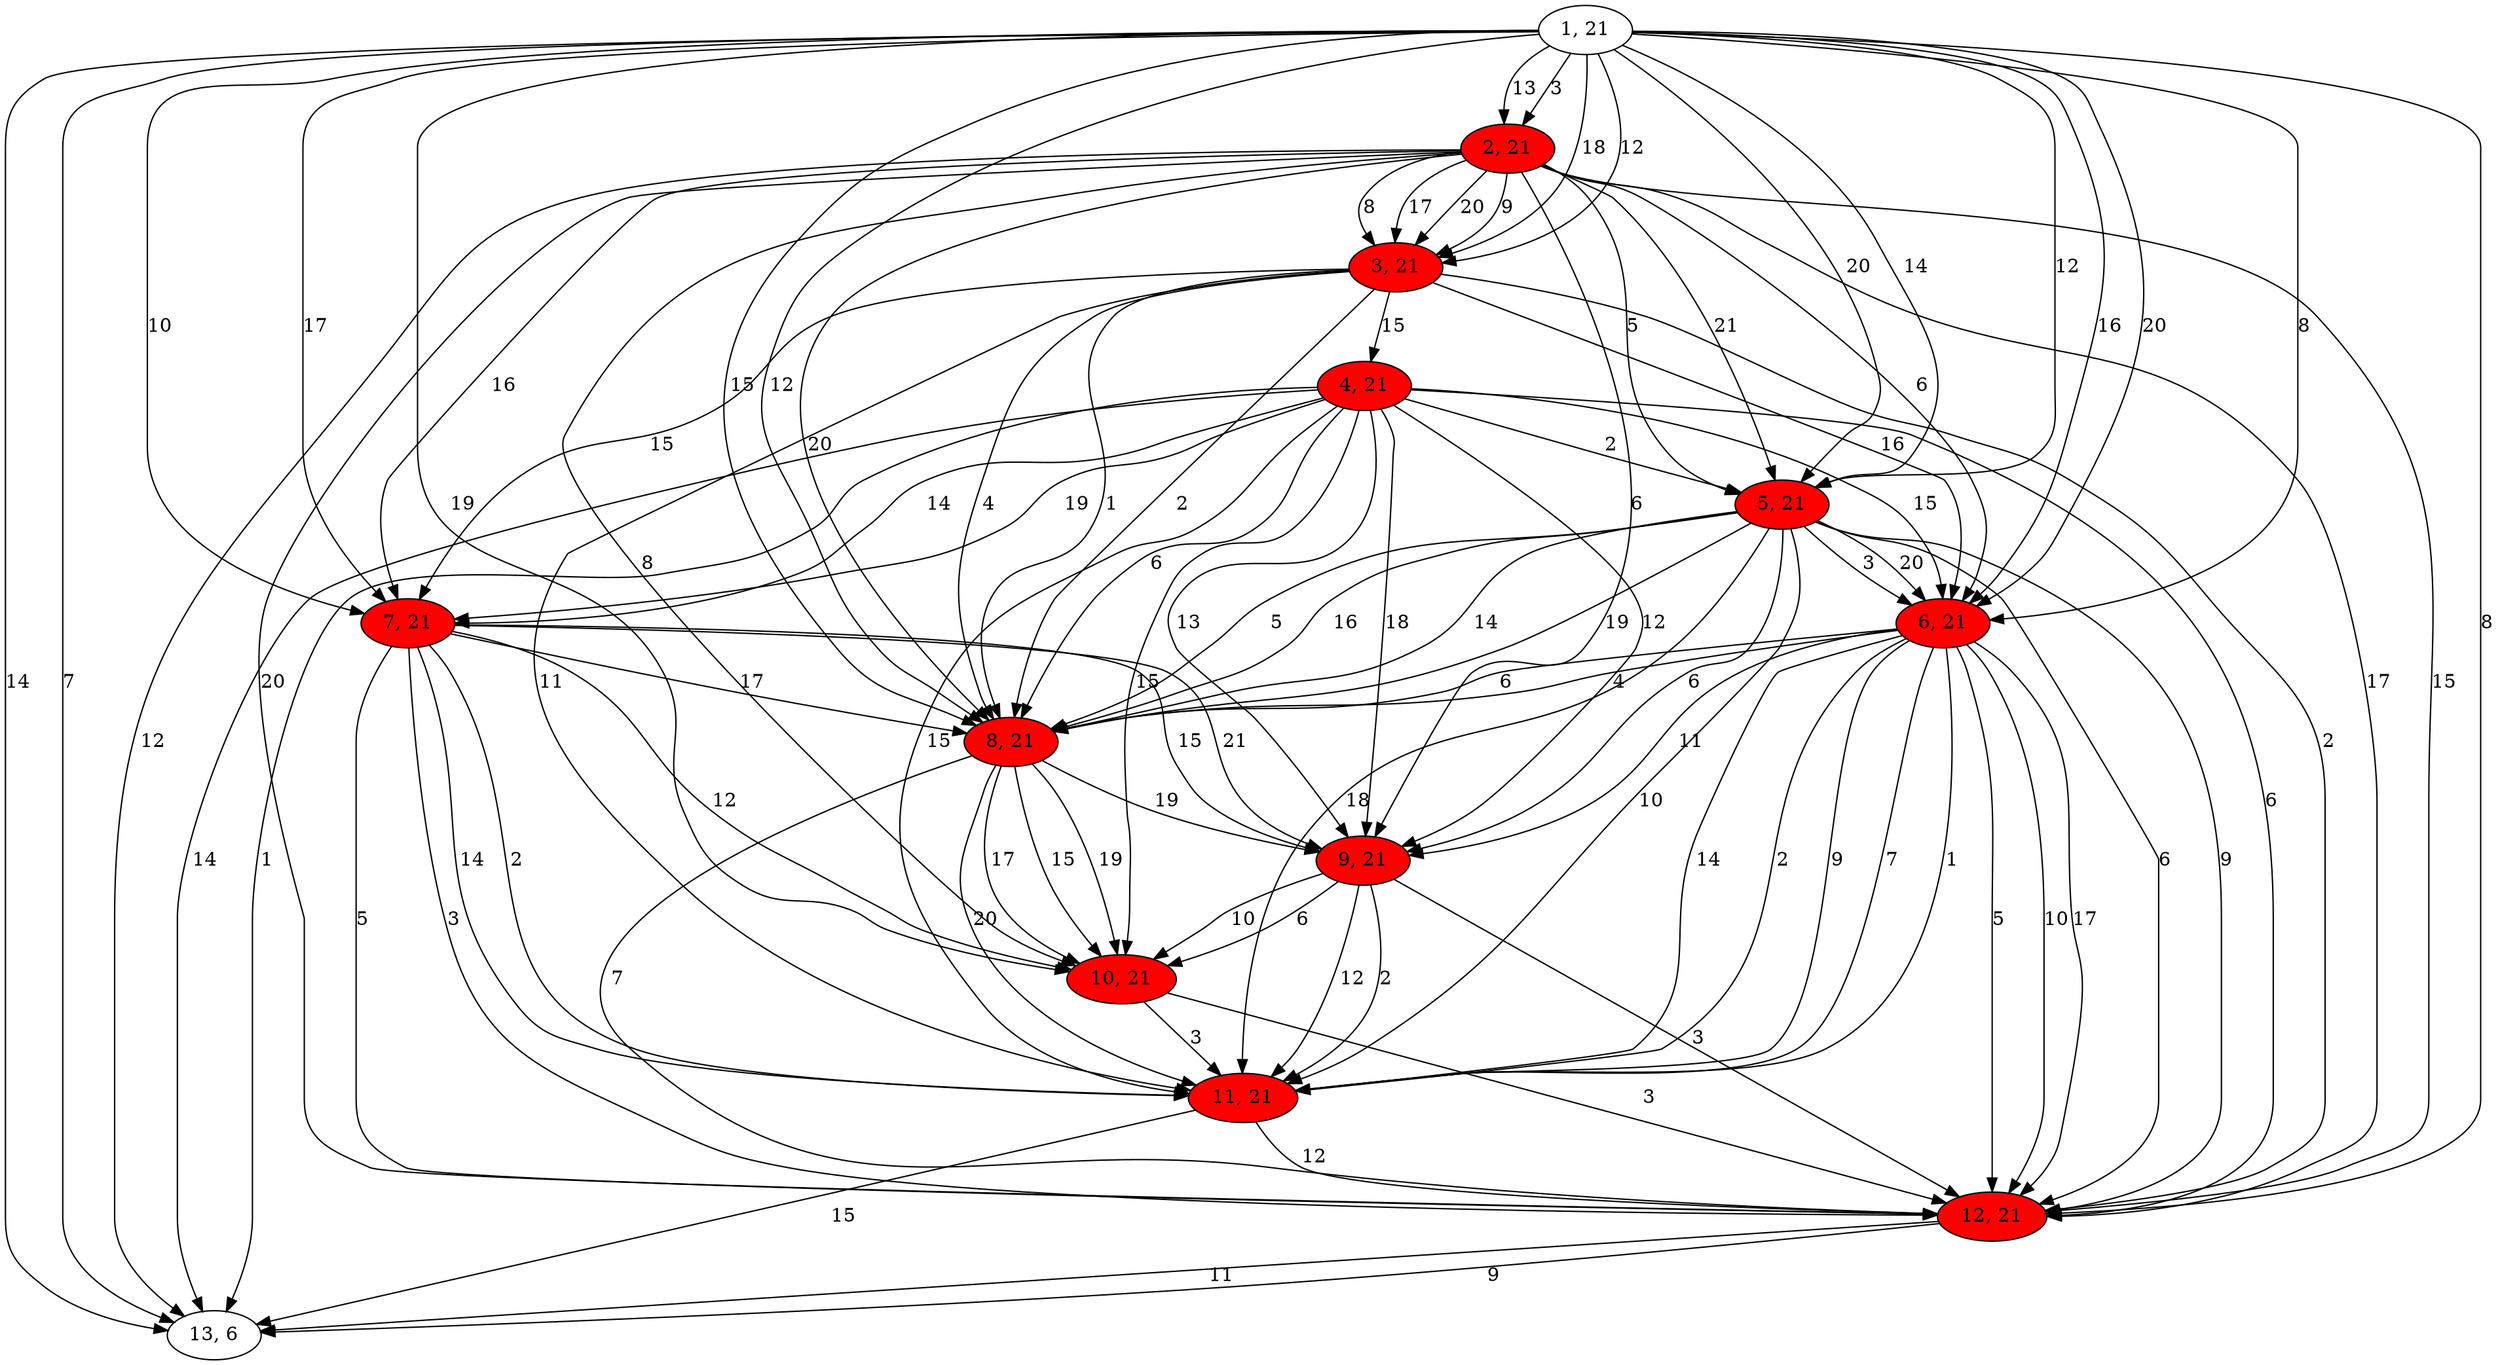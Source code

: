 digraph G{
1[label="1, 21"]
2[label="2, 21"]
3[label="3, 21"]
4[label="4, 21"]
5[label="5, 21"]
6[label="6, 21"]
7[label="7, 21"]
8[label="8, 21"]
9[label="9, 21"]
10[label="10, 21"]
11[label="11, 21"]
12[label="12, 21"]
13[label="13, 6"]
1->8[label="12"]
1->2[label="13"]
1->6[label="16"]
1->13[label="14"]
1->12[label="8"]
1->13[label="7"]
1->3[label="18"]
1->5[label="12"]
1->7[label="17"]
1->3[label="12"]
1->6[label="20"]
1->10[label="19"]
1->7[label="10"]
1->8[label="15"]
1->5[label="20"]
1->6[label="8"]
1->5[label="14"]
1->2[label="3"]
2[style = filled,fillcolor=red]
2->3[label="9"]
2->3[label="8"]
2->5[label="5"]
2->7[label="16"]
2->12[label="20"]
2->5[label="21"]
2->13[label="12"]
2->9[label="6"]
2->10[label="8"]
2->3[label="17"]
2->12[label="17"]
2->8[label="20"]
2->12[label="15"]
2->6[label="6"]
2->3[label="20"]
3[style = filled,fillcolor=red]
3->7[label="15"]
3->8[label="1"]
3->6[label="16"]
3->12[label="2"]
3->11[label="11"]
3->8[label="2"]
3->8[label="4"]
3->4[label="15"]
4[style = filled,fillcolor=red]
4->12[label="6"]
4->13[label="1"]
4->7[label="14"]
4->5[label="2"]
4->6[label="15"]
4->11[label="15"]
4->9[label="13"]
4->13[label="14"]
4->10[label="15"]
4->9[label="18"]
4->9[label="12"]
4->8[label="6"]
4->7[label="19"]
5[style = filled,fillcolor=red]
5->8[label="5"]
5->12[label="6"]
5->6[label="3"]
5->11[label="18"]
5->8[label="16"]
5->12[label="9"]
5->11[label="10"]
5->8[label="14"]
5->9[label="6"]
5->6[label="20"]
5->8[label="19"]
6[style = filled,fillcolor=red]
6->12[label="5"]
6->9[label="11"]
6->11[label="9"]
6->8[label="6"]
6->8[label="4"]
6->11[label="7"]
6->11[label="1"]
6->12[label="10"]
6->12[label="17"]
6->11[label="14"]
6->11[label="2"]
7[style = filled,fillcolor=red]
7->8[label="17"]
7->12[label="5"]
7->9[label="15"]
7->9[label="21"]
7->10[label="12"]
7->11[label="14"]
7->11[label="2"]
7->12[label="3"]
8[style = filled,fillcolor=red]
8->10[label="19"]
8->11[label="20"]
8->10[label="17"]
8->12[label="7"]
8->10[label="15"]
8->9[label="19"]
9[style = filled,fillcolor=red]
9->10[label="6"]
9->10[label="10"]
9->11[label="12"]
9->11[label="2"]
9->12[label="3"]
10[style = filled,fillcolor=red]
10->12[label="3"]
10->11[label="3"]
11[style = filled,fillcolor=red]
11->12[label="12"]
11->13[label="15"]
12[style = filled,fillcolor=red]
12->13[label="11"]
12->13[label="9"]
}
